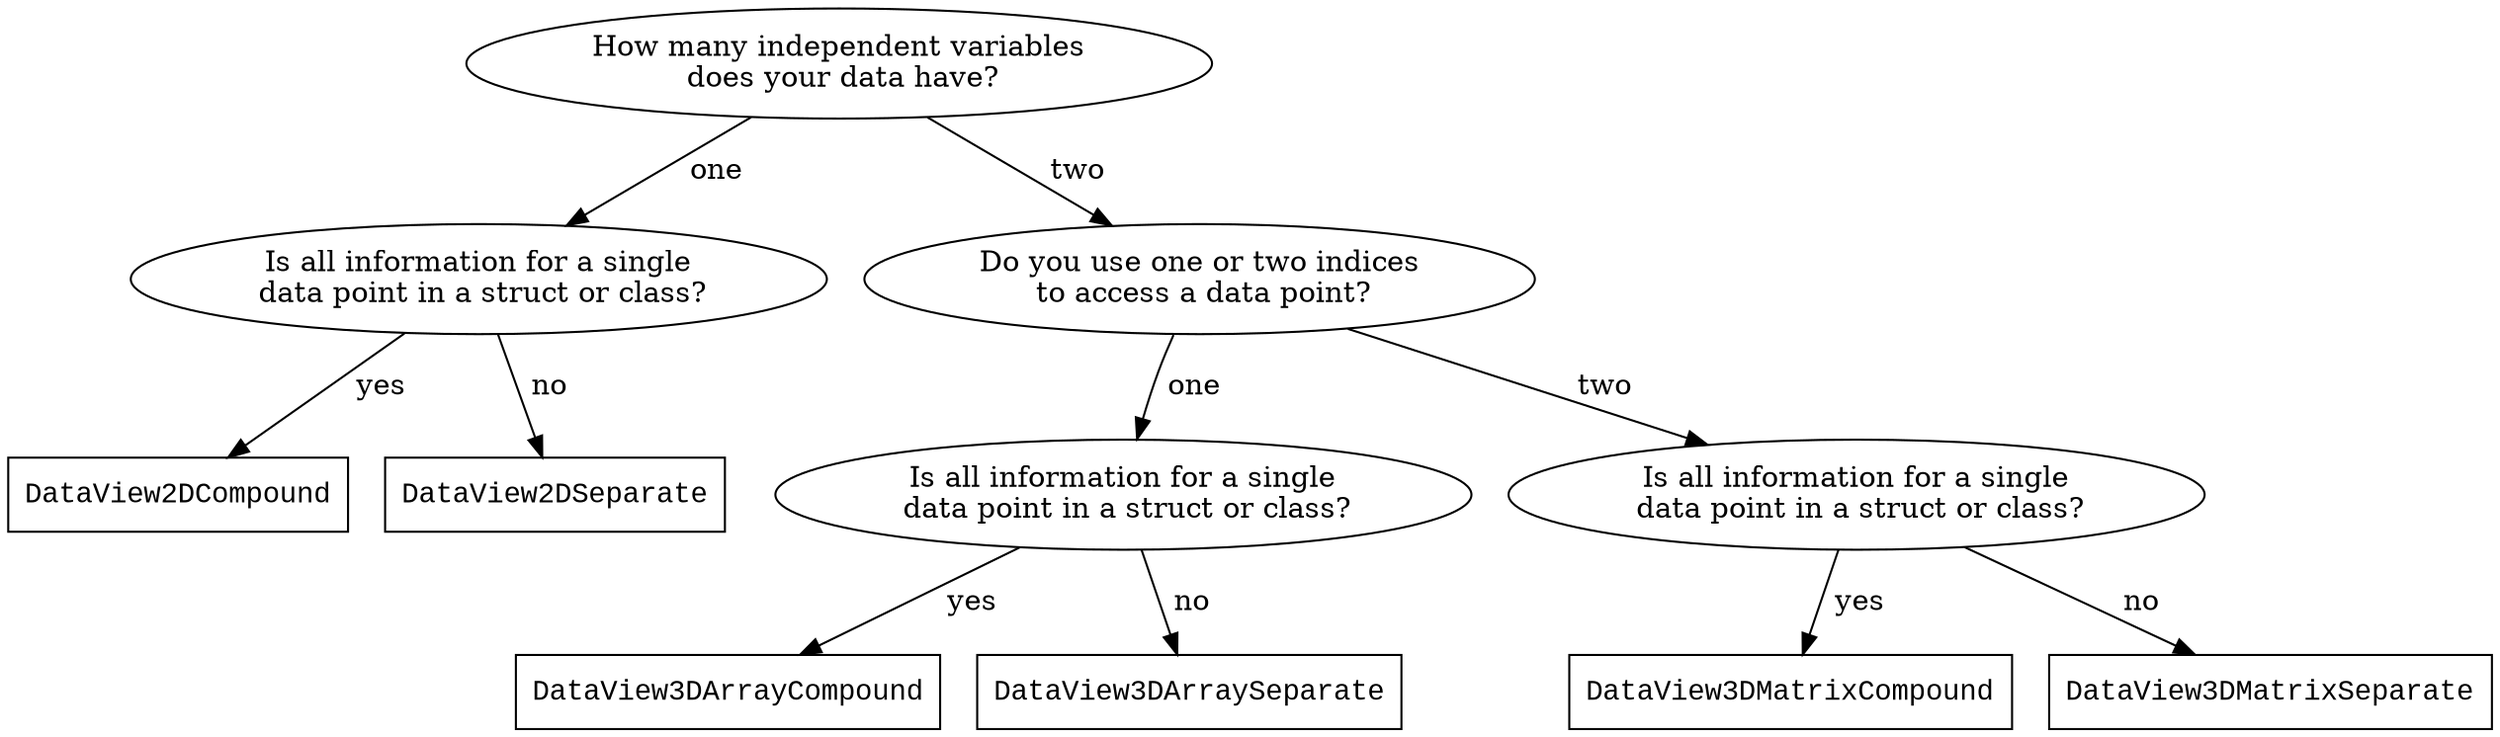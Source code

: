 # dot -Tpng:cairo:gd class_decision_flowchart.dot > class_decision_flowchart.png

digraph G {
    node [shape=ellipse];

    root [label = "How many independent variables\n does your data have?"];

    case2D [label = "Is all information for a single\n data point in a struct or class?"]
    case3D [label = "Do you use one or two indices\n to access a data point?"]

    case3DArray  [label = "Is all information for a single\n data point in a struct or class?"];
    case3DMatrix [label = "Is all information for a single\n data point in a struct or class?"];

    case2DCompound [label = "DataView2DCompound" shape=box, fontname = "Courier New"]
    case2DSeparate [label = "DataView2DSeparate" shape=box, fontname = "Courier New"]

    case3DArrayCompound  [label = "DataView3DArrayCompound"  shape=box, fontname = "Courier New"]
    case3DArraySeparate  [label = "DataView3DArraySeparate"  shape=box, fontname = "Courier New"]
    case3DMatrixCompound [label = "DataView3DMatrixCompound" shape=box, fontname = "Courier New"]
    case3DMatrixSeparate [label = "DataView3DMatrixSeparate" shape=box, fontname = "Courier New"]

    root -> case2D [label = " one"];
    root -> case3D [label = " two"];

    case2D -> case2DCompound [label = " yes"];
    case2D -> case2DSeparate [label = " no"];

    case3D -> case3DArray  [label = " one"];
    case3D -> case3DMatrix [label = " two"];

    case3DArray -> case3DArrayCompound [label = " yes"];
    case3DArray -> case3DArraySeparate [label = " no"];

    case3DMatrix -> case3DMatrixCompound [label = " yes"];
    case3DMatrix -> case3DMatrixSeparate [label = " no"];
}
